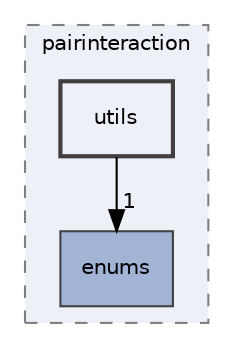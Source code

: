 digraph "/__w/pairinteraction/pairinteraction/src/cpp/include/pairinteraction/utils"
{
 // INTERACTIVE_SVG=YES
 // LATEX_PDF_SIZE
  bgcolor="transparent";
  edge [fontname="Helvetica",fontsize="10",labelfontname="Helvetica",labelfontsize="10"];
  node [fontname="Helvetica",fontsize="10",shape=record];
  compound=true
  subgraph clusterdir_05aad1e1e71a0857d053653ff739ab1f {
    graph [ bgcolor="#edf0f7", pencolor="grey50", style="filled,dashed,", label="pairinteraction", fontname="Helvetica", fontsize="10", URL="dir_05aad1e1e71a0857d053653ff739ab1f.html"]
  dir_2201cc560cca113e128cf7b0764a4919 [shape=box, label="enums", style="filled,", fillcolor="#a2b4d6", color="grey25", URL="dir_2201cc560cca113e128cf7b0764a4919.html"];
  dir_4b348cb936e0e07f028cae262cb94480 [shape=box, label="utils", style="filled,bold,", fillcolor="#edf0f7", color="grey25", URL="dir_4b348cb936e0e07f028cae262cb94480.html"];
  }
  dir_4b348cb936e0e07f028cae262cb94480->dir_2201cc560cca113e128cf7b0764a4919 [headlabel="1", labeldistance=1.5 headhref="dir_000034_000012.html"];
}
